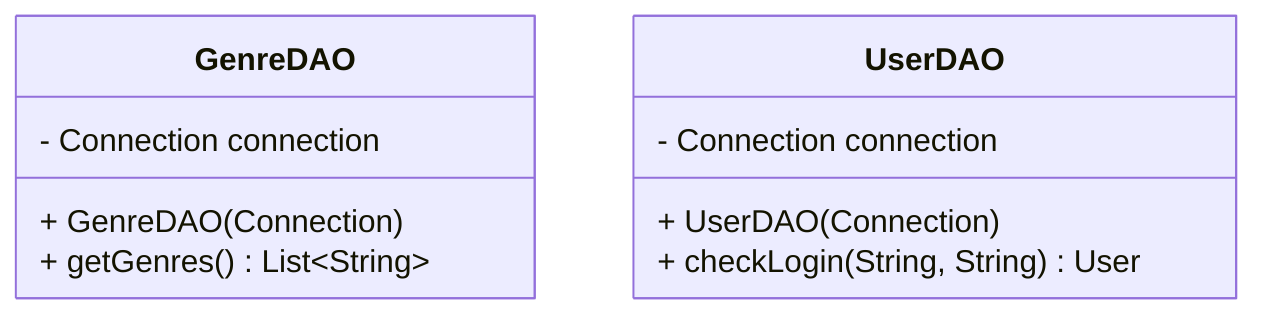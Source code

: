 ---
config:
  htmlLabels: false
---

classDiagram
direction BT
class GenreDAO {
  + GenreDAO(Connection) 
  - Connection connection
  + getGenres() List~String~
}

class UserDAO {
  + UserDAO(Connection) 
  - Connection connection
  + checkLogin(String, String) User
}